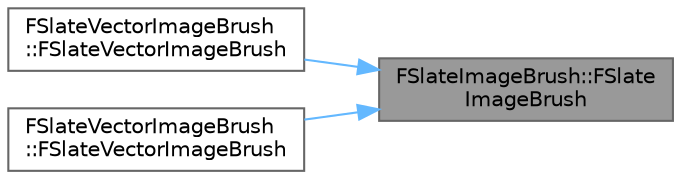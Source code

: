 digraph "FSlateImageBrush::FSlateImageBrush"
{
 // INTERACTIVE_SVG=YES
 // LATEX_PDF_SIZE
  bgcolor="transparent";
  edge [fontname=Helvetica,fontsize=10,labelfontname=Helvetica,labelfontsize=10];
  node [fontname=Helvetica,fontsize=10,shape=box,height=0.2,width=0.4];
  rankdir="RL";
  Node1 [id="Node000001",label="FSlateImageBrush::FSlate\lImageBrush",height=0.2,width=0.4,color="gray40", fillcolor="grey60", style="filled", fontcolor="black",tooltip=" "];
  Node1 -> Node2 [id="edge1_Node000001_Node000002",dir="back",color="steelblue1",style="solid",tooltip=" "];
  Node2 [id="Node000002",label="FSlateVectorImageBrush\l::FSlateVectorImageBrush",height=0.2,width=0.4,color="grey40", fillcolor="white", style="filled",URL="$d8/dcd/structFSlateVectorImageBrush.html#a28eb320034d47686e2a8359d8c1742f9",tooltip=" "];
  Node1 -> Node3 [id="edge2_Node000001_Node000003",dir="back",color="steelblue1",style="solid",tooltip=" "];
  Node3 [id="Node000003",label="FSlateVectorImageBrush\l::FSlateVectorImageBrush",height=0.2,width=0.4,color="grey40", fillcolor="white", style="filled",URL="$d8/dcd/structFSlateVectorImageBrush.html#ab77c960ee6b9f7da4e95f1ffa59ab3ca",tooltip=" "];
}
